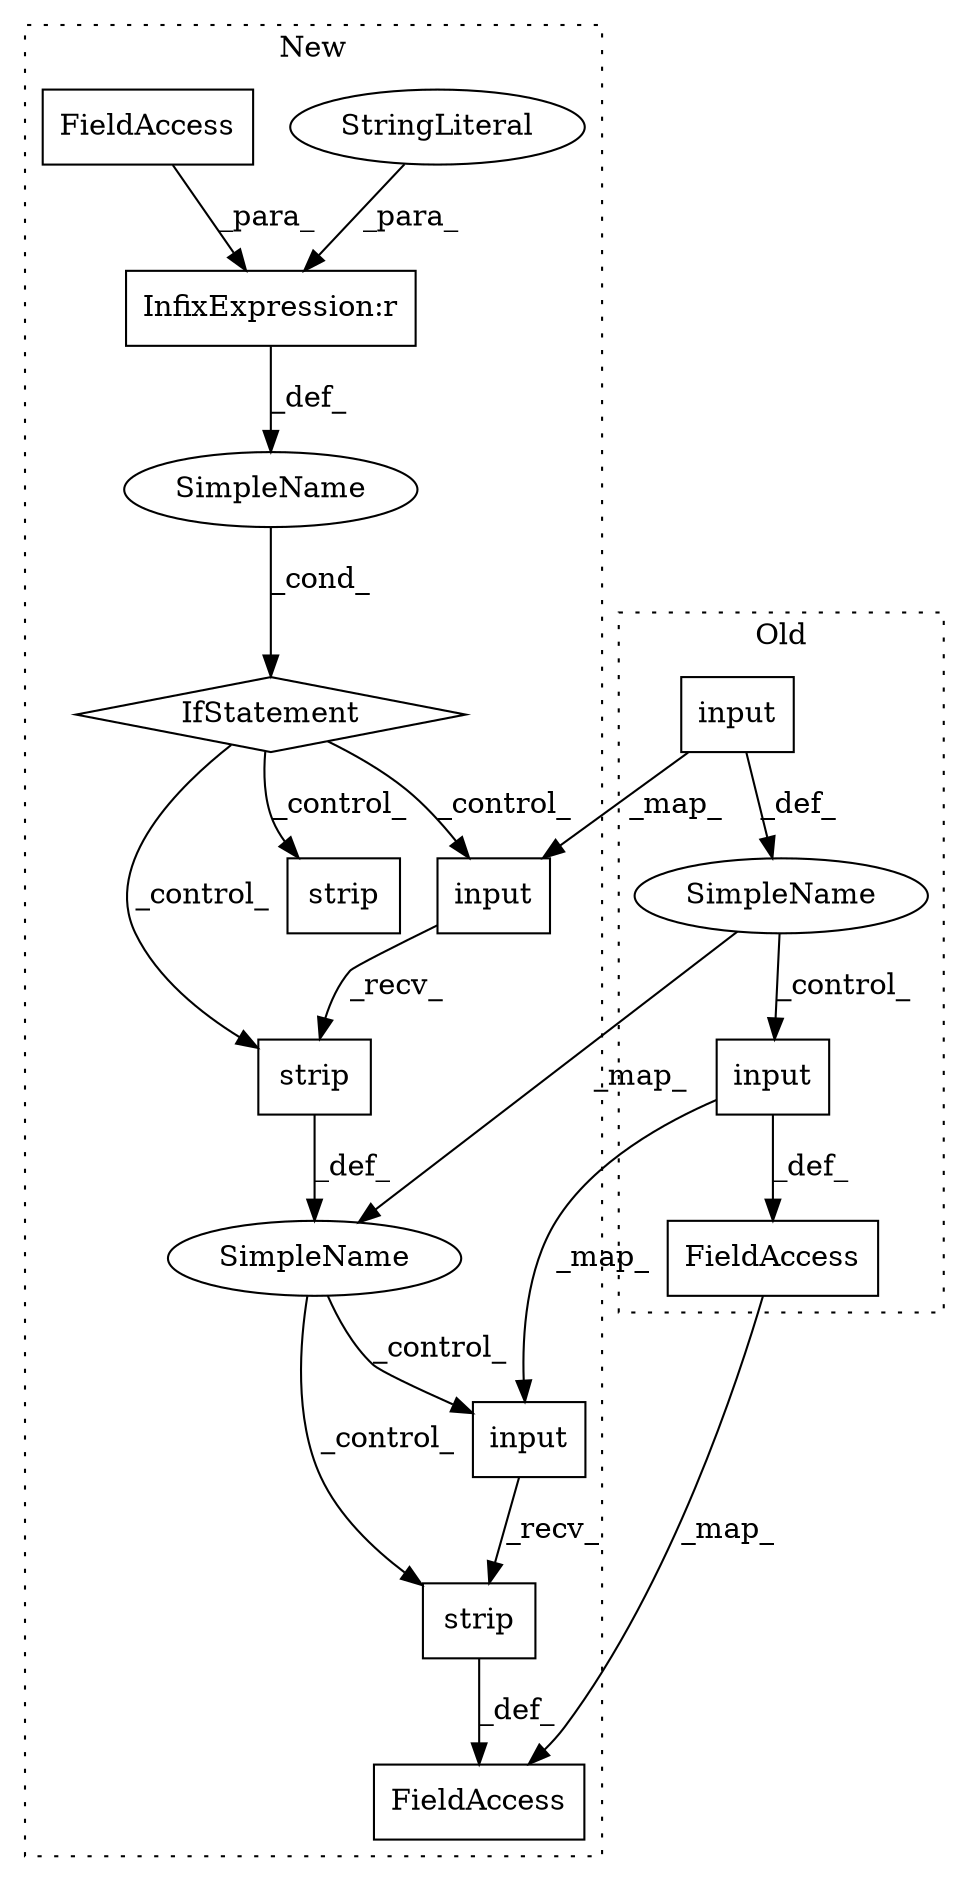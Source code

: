 digraph G {
subgraph cluster0 {
1 [label="input" a="32" s="2128,2149" l="6,1" shape="box"];
11 [label="SimpleName" a="42" s="1980" l="1" shape="ellipse"];
13 [label="input" a="32" s="1564,1595" l="6,1" shape="box"];
16 [label="FieldAccess" a="22" s="2115" l="6" shape="box"];
label = "Old";
style="dotted";
}
subgraph cluster1 {
2 [label="input" a="32" s="2240,2261" l="6,1" shape="box"];
3 [label="strip" a="32" s="2263" l="7" shape="box"];
4 [label="SimpleName" a="42" s="" l="" shape="ellipse"];
5 [label="InfixExpression:r" a="27" s="1522" l="4" shape="box"];
6 [label="StringLiteral" a="45" s="1526" l="10" shape="ellipse"];
7 [label="FieldAccess" a="22" s="1514" l="8" shape="box"];
8 [label="IfStatement" a="25" s="1510,1536" l="4,2" shape="diamond"];
9 [label="strip" a="32" s="2367" l="7" shape="box"];
10 [label="SimpleName" a="42" s="2068" l="1" shape="ellipse"];
12 [label="input" a="32" s="1610,1641" l="6,1" shape="box"];
14 [label="strip" a="32" s="1643" l="7" shape="box"];
15 [label="FieldAccess" a="22" s="2227" l="6" shape="box"];
label = "New";
style="dotted";
}
1 -> 2 [label="_map_"];
1 -> 16 [label="_def_"];
2 -> 3 [label="_recv_"];
3 -> 15 [label="_def_"];
4 -> 8 [label="_cond_"];
5 -> 4 [label="_def_"];
6 -> 5 [label="_para_"];
7 -> 5 [label="_para_"];
8 -> 9 [label="_control_"];
8 -> 14 [label="_control_"];
8 -> 12 [label="_control_"];
10 -> 2 [label="_control_"];
10 -> 3 [label="_control_"];
11 -> 10 [label="_map_"];
11 -> 1 [label="_control_"];
12 -> 14 [label="_recv_"];
13 -> 11 [label="_def_"];
13 -> 12 [label="_map_"];
14 -> 10 [label="_def_"];
16 -> 15 [label="_map_"];
}